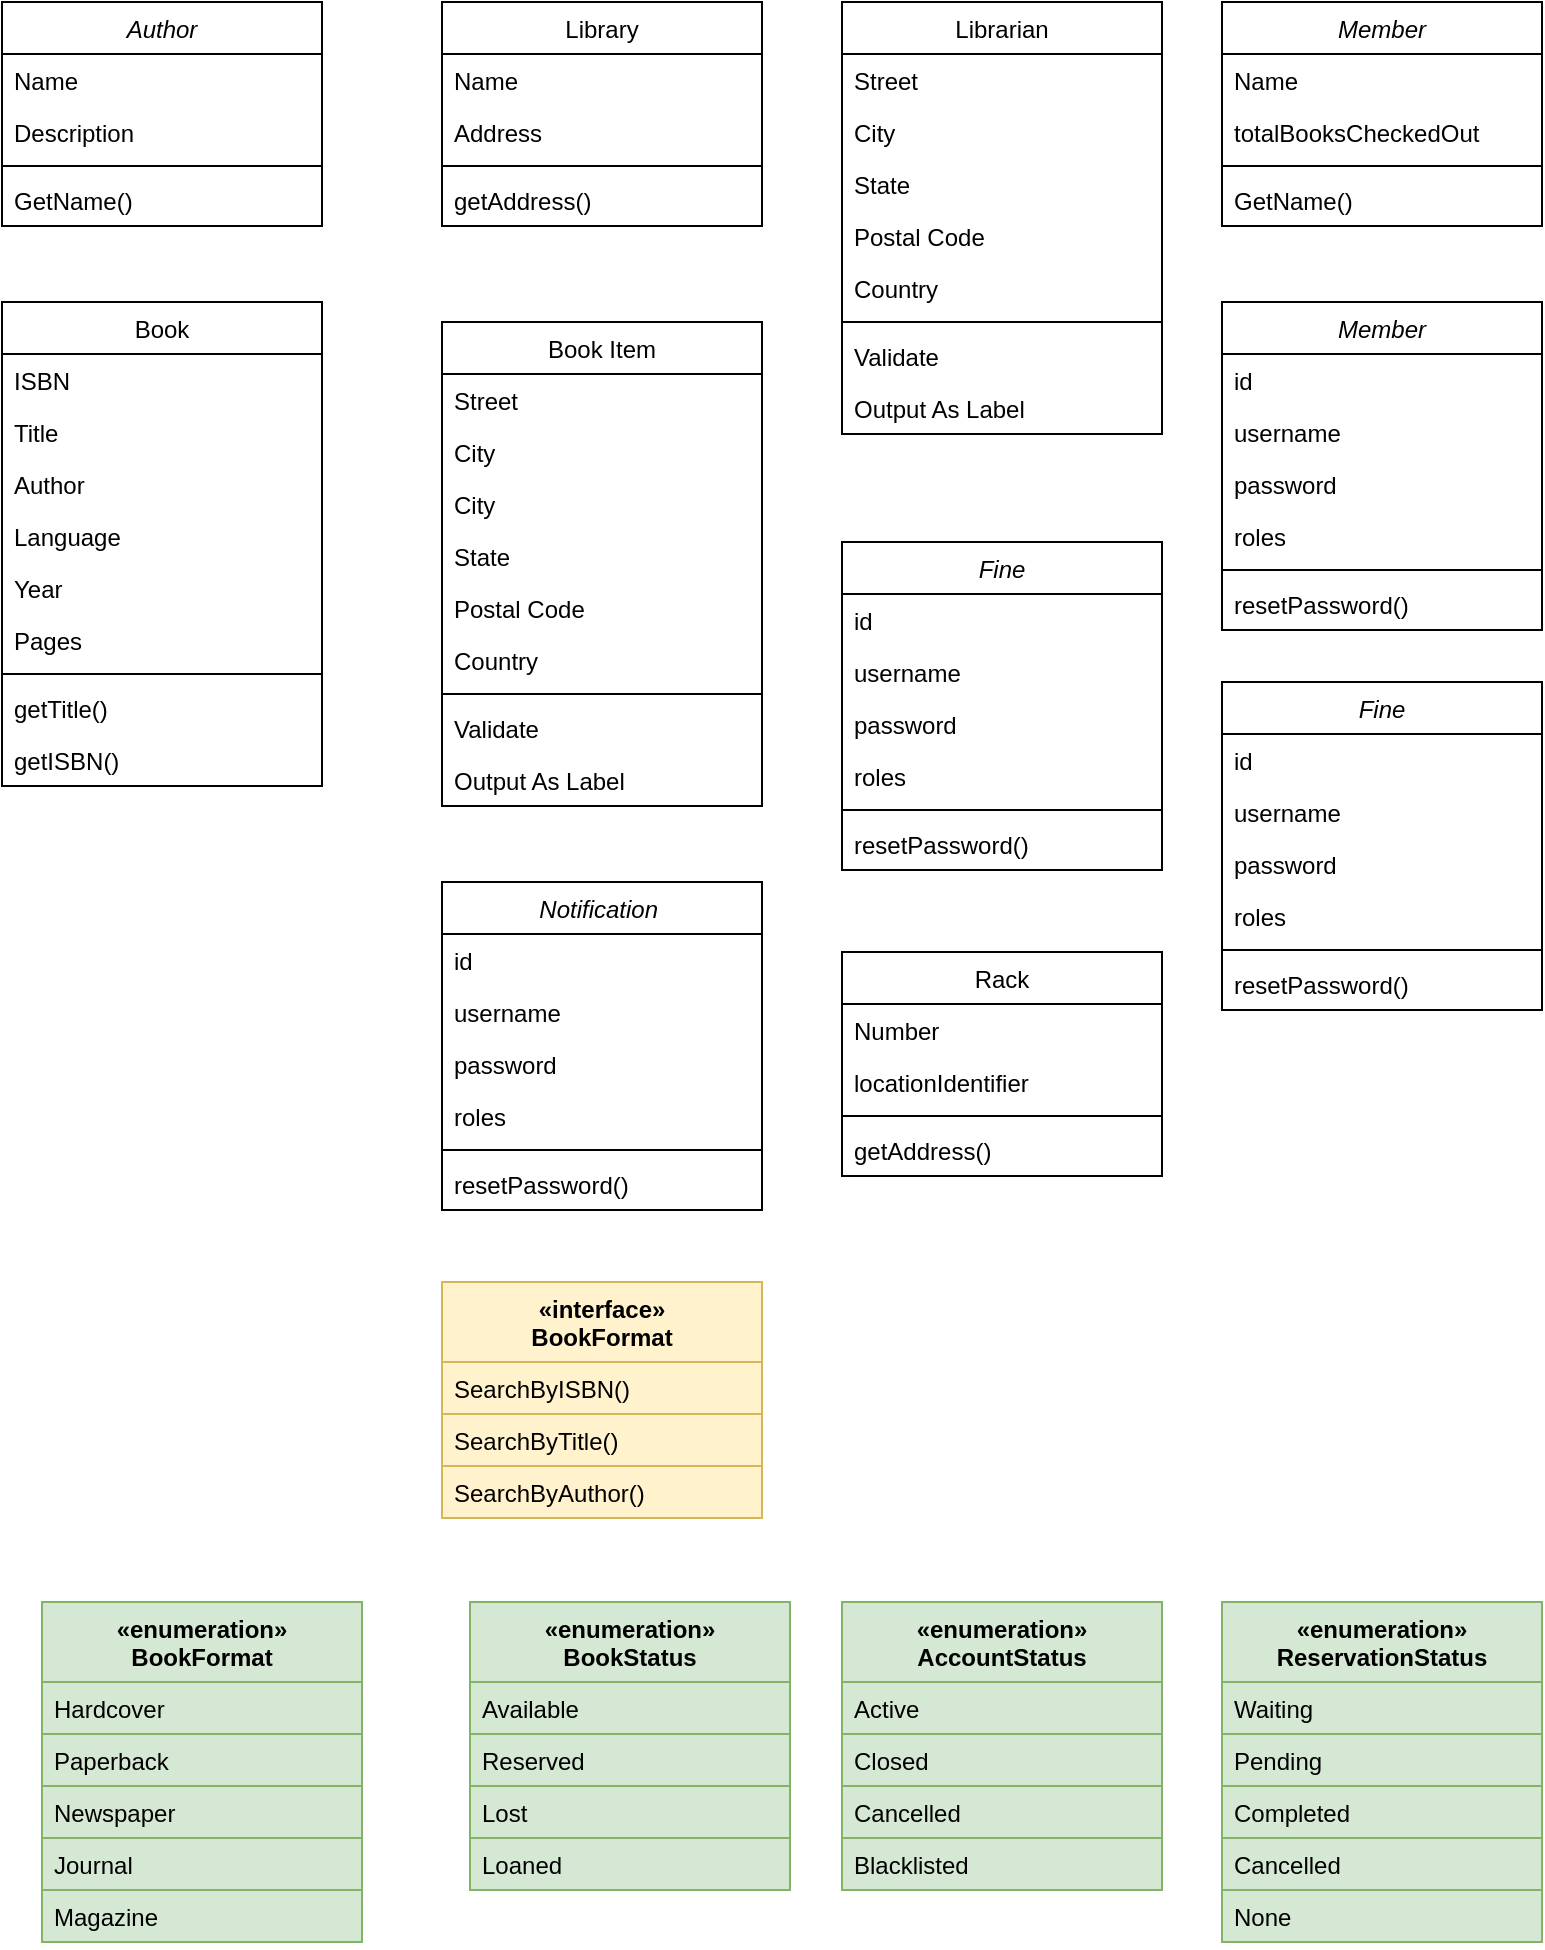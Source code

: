 <mxfile version="21.1.5" type="github">
  <diagram id="C5RBs43oDa-KdzZeNtuy" name="Page-1">
    <mxGraphModel dx="1223" dy="658" grid="1" gridSize="10" guides="1" tooltips="1" connect="1" arrows="1" fold="1" page="1" pageScale="1" pageWidth="827" pageHeight="1169" math="0" shadow="0">
      <root>
        <mxCell id="WIyWlLk6GJQsqaUBKTNV-0" />
        <mxCell id="WIyWlLk6GJQsqaUBKTNV-1" parent="WIyWlLk6GJQsqaUBKTNV-0" />
        <mxCell id="zkfFHV4jXpPFQw0GAbJ--0" value="Author" style="swimlane;fontStyle=2;align=center;verticalAlign=top;childLayout=stackLayout;horizontal=1;startSize=26;horizontalStack=0;resizeParent=1;resizeLast=0;collapsible=1;marginBottom=0;rounded=0;shadow=0;strokeWidth=1;" parent="WIyWlLk6GJQsqaUBKTNV-1" vertex="1">
          <mxGeometry x="20" y="110" width="160" height="112" as="geometry">
            <mxRectangle x="230" y="140" width="160" height="26" as="alternateBounds" />
          </mxGeometry>
        </mxCell>
        <mxCell id="zkfFHV4jXpPFQw0GAbJ--1" value="Name" style="text;align=left;verticalAlign=top;spacingLeft=4;spacingRight=4;overflow=hidden;rotatable=0;points=[[0,0.5],[1,0.5]];portConstraint=eastwest;" parent="zkfFHV4jXpPFQw0GAbJ--0" vertex="1">
          <mxGeometry y="26" width="160" height="26" as="geometry" />
        </mxCell>
        <mxCell id="zkfFHV4jXpPFQw0GAbJ--2" value="Description" style="text;align=left;verticalAlign=top;spacingLeft=4;spacingRight=4;overflow=hidden;rotatable=0;points=[[0,0.5],[1,0.5]];portConstraint=eastwest;rounded=0;shadow=0;html=0;" parent="zkfFHV4jXpPFQw0GAbJ--0" vertex="1">
          <mxGeometry y="52" width="160" height="26" as="geometry" />
        </mxCell>
        <mxCell id="zkfFHV4jXpPFQw0GAbJ--4" value="" style="line;html=1;strokeWidth=1;align=left;verticalAlign=middle;spacingTop=-1;spacingLeft=3;spacingRight=3;rotatable=0;labelPosition=right;points=[];portConstraint=eastwest;" parent="zkfFHV4jXpPFQw0GAbJ--0" vertex="1">
          <mxGeometry y="78" width="160" height="8" as="geometry" />
        </mxCell>
        <mxCell id="zkfFHV4jXpPFQw0GAbJ--5" value="GetName() " style="text;align=left;verticalAlign=top;spacingLeft=4;spacingRight=4;overflow=hidden;rotatable=0;points=[[0,0.5],[1,0.5]];portConstraint=eastwest;" parent="zkfFHV4jXpPFQw0GAbJ--0" vertex="1">
          <mxGeometry y="86" width="160" height="26" as="geometry" />
        </mxCell>
        <mxCell id="zkfFHV4jXpPFQw0GAbJ--17" value="Library" style="swimlane;fontStyle=0;align=center;verticalAlign=top;childLayout=stackLayout;horizontal=1;startSize=26;horizontalStack=0;resizeParent=1;resizeLast=0;collapsible=1;marginBottom=0;rounded=0;shadow=0;strokeWidth=1;" parent="WIyWlLk6GJQsqaUBKTNV-1" vertex="1">
          <mxGeometry x="240" y="110" width="160" height="112" as="geometry">
            <mxRectangle x="550" y="140" width="160" height="26" as="alternateBounds" />
          </mxGeometry>
        </mxCell>
        <mxCell id="zkfFHV4jXpPFQw0GAbJ--18" value="Name" style="text;align=left;verticalAlign=top;spacingLeft=4;spacingRight=4;overflow=hidden;rotatable=0;points=[[0,0.5],[1,0.5]];portConstraint=eastwest;" parent="zkfFHV4jXpPFQw0GAbJ--17" vertex="1">
          <mxGeometry y="26" width="160" height="26" as="geometry" />
        </mxCell>
        <mxCell id="zkfFHV4jXpPFQw0GAbJ--19" value="Address" style="text;align=left;verticalAlign=top;spacingLeft=4;spacingRight=4;overflow=hidden;rotatable=0;points=[[0,0.5],[1,0.5]];portConstraint=eastwest;rounded=0;shadow=0;html=0;" parent="zkfFHV4jXpPFQw0GAbJ--17" vertex="1">
          <mxGeometry y="52" width="160" height="26" as="geometry" />
        </mxCell>
        <mxCell id="zkfFHV4jXpPFQw0GAbJ--23" value="" style="line;html=1;strokeWidth=1;align=left;verticalAlign=middle;spacingTop=-1;spacingLeft=3;spacingRight=3;rotatable=0;labelPosition=right;points=[];portConstraint=eastwest;" parent="zkfFHV4jXpPFQw0GAbJ--17" vertex="1">
          <mxGeometry y="78" width="160" height="8" as="geometry" />
        </mxCell>
        <mxCell id="zkfFHV4jXpPFQw0GAbJ--24" value="getAddress()" style="text;align=left;verticalAlign=top;spacingLeft=4;spacingRight=4;overflow=hidden;rotatable=0;points=[[0,0.5],[1,0.5]];portConstraint=eastwest;" parent="zkfFHV4jXpPFQw0GAbJ--17" vertex="1">
          <mxGeometry y="86" width="160" height="26" as="geometry" />
        </mxCell>
        <mxCell id="81RBIy44h_KuhbwUAH0c-0" value="Librarian" style="swimlane;fontStyle=0;align=center;verticalAlign=top;childLayout=stackLayout;horizontal=1;startSize=26;horizontalStack=0;resizeParent=1;resizeLast=0;collapsible=1;marginBottom=0;rounded=0;shadow=0;strokeWidth=1;" vertex="1" parent="WIyWlLk6GJQsqaUBKTNV-1">
          <mxGeometry x="440" y="110" width="160" height="216" as="geometry">
            <mxRectangle x="550" y="140" width="160" height="26" as="alternateBounds" />
          </mxGeometry>
        </mxCell>
        <mxCell id="81RBIy44h_KuhbwUAH0c-1" value="Street" style="text;align=left;verticalAlign=top;spacingLeft=4;spacingRight=4;overflow=hidden;rotatable=0;points=[[0,0.5],[1,0.5]];portConstraint=eastwest;" vertex="1" parent="81RBIy44h_KuhbwUAH0c-0">
          <mxGeometry y="26" width="160" height="26" as="geometry" />
        </mxCell>
        <mxCell id="81RBIy44h_KuhbwUAH0c-2" value="City" style="text;align=left;verticalAlign=top;spacingLeft=4;spacingRight=4;overflow=hidden;rotatable=0;points=[[0,0.5],[1,0.5]];portConstraint=eastwest;rounded=0;shadow=0;html=0;" vertex="1" parent="81RBIy44h_KuhbwUAH0c-0">
          <mxGeometry y="52" width="160" height="26" as="geometry" />
        </mxCell>
        <mxCell id="81RBIy44h_KuhbwUAH0c-3" value="State" style="text;align=left;verticalAlign=top;spacingLeft=4;spacingRight=4;overflow=hidden;rotatable=0;points=[[0,0.5],[1,0.5]];portConstraint=eastwest;rounded=0;shadow=0;html=0;" vertex="1" parent="81RBIy44h_KuhbwUAH0c-0">
          <mxGeometry y="78" width="160" height="26" as="geometry" />
        </mxCell>
        <mxCell id="81RBIy44h_KuhbwUAH0c-4" value="Postal Code" style="text;align=left;verticalAlign=top;spacingLeft=4;spacingRight=4;overflow=hidden;rotatable=0;points=[[0,0.5],[1,0.5]];portConstraint=eastwest;rounded=0;shadow=0;html=0;" vertex="1" parent="81RBIy44h_KuhbwUAH0c-0">
          <mxGeometry y="104" width="160" height="26" as="geometry" />
        </mxCell>
        <mxCell id="81RBIy44h_KuhbwUAH0c-5" value="Country" style="text;align=left;verticalAlign=top;spacingLeft=4;spacingRight=4;overflow=hidden;rotatable=0;points=[[0,0.5],[1,0.5]];portConstraint=eastwest;rounded=0;shadow=0;html=0;" vertex="1" parent="81RBIy44h_KuhbwUAH0c-0">
          <mxGeometry y="130" width="160" height="26" as="geometry" />
        </mxCell>
        <mxCell id="81RBIy44h_KuhbwUAH0c-6" value="" style="line;html=1;strokeWidth=1;align=left;verticalAlign=middle;spacingTop=-1;spacingLeft=3;spacingRight=3;rotatable=0;labelPosition=right;points=[];portConstraint=eastwest;" vertex="1" parent="81RBIy44h_KuhbwUAH0c-0">
          <mxGeometry y="156" width="160" height="8" as="geometry" />
        </mxCell>
        <mxCell id="81RBIy44h_KuhbwUAH0c-7" value="Validate" style="text;align=left;verticalAlign=top;spacingLeft=4;spacingRight=4;overflow=hidden;rotatable=0;points=[[0,0.5],[1,0.5]];portConstraint=eastwest;" vertex="1" parent="81RBIy44h_KuhbwUAH0c-0">
          <mxGeometry y="164" width="160" height="26" as="geometry" />
        </mxCell>
        <mxCell id="81RBIy44h_KuhbwUAH0c-8" value="Output As Label" style="text;align=left;verticalAlign=top;spacingLeft=4;spacingRight=4;overflow=hidden;rotatable=0;points=[[0,0.5],[1,0.5]];portConstraint=eastwest;" vertex="1" parent="81RBIy44h_KuhbwUAH0c-0">
          <mxGeometry y="190" width="160" height="26" as="geometry" />
        </mxCell>
        <mxCell id="81RBIy44h_KuhbwUAH0c-9" value="Member" style="swimlane;fontStyle=2;align=center;verticalAlign=top;childLayout=stackLayout;horizontal=1;startSize=26;horizontalStack=0;resizeParent=1;resizeLast=0;collapsible=1;marginBottom=0;rounded=0;shadow=0;strokeWidth=1;" vertex="1" parent="WIyWlLk6GJQsqaUBKTNV-1">
          <mxGeometry x="630" y="110" width="160" height="112" as="geometry">
            <mxRectangle x="230" y="140" width="160" height="26" as="alternateBounds" />
          </mxGeometry>
        </mxCell>
        <mxCell id="81RBIy44h_KuhbwUAH0c-10" value="Name" style="text;align=left;verticalAlign=top;spacingLeft=4;spacingRight=4;overflow=hidden;rotatable=0;points=[[0,0.5],[1,0.5]];portConstraint=eastwest;" vertex="1" parent="81RBIy44h_KuhbwUAH0c-9">
          <mxGeometry y="26" width="160" height="26" as="geometry" />
        </mxCell>
        <mxCell id="81RBIy44h_KuhbwUAH0c-11" value="totalBooksCheckedOut" style="text;align=left;verticalAlign=top;spacingLeft=4;spacingRight=4;overflow=hidden;rotatable=0;points=[[0,0.5],[1,0.5]];portConstraint=eastwest;rounded=0;shadow=0;html=0;" vertex="1" parent="81RBIy44h_KuhbwUAH0c-9">
          <mxGeometry y="52" width="160" height="26" as="geometry" />
        </mxCell>
        <mxCell id="81RBIy44h_KuhbwUAH0c-12" value="" style="line;html=1;strokeWidth=1;align=left;verticalAlign=middle;spacingTop=-1;spacingLeft=3;spacingRight=3;rotatable=0;labelPosition=right;points=[];portConstraint=eastwest;" vertex="1" parent="81RBIy44h_KuhbwUAH0c-9">
          <mxGeometry y="78" width="160" height="8" as="geometry" />
        </mxCell>
        <mxCell id="81RBIy44h_KuhbwUAH0c-13" value="GetName() " style="text;align=left;verticalAlign=top;spacingLeft=4;spacingRight=4;overflow=hidden;rotatable=0;points=[[0,0.5],[1,0.5]];portConstraint=eastwest;" vertex="1" parent="81RBIy44h_KuhbwUAH0c-9">
          <mxGeometry y="86" width="160" height="26" as="geometry" />
        </mxCell>
        <mxCell id="81RBIy44h_KuhbwUAH0c-15" value="Book" style="swimlane;fontStyle=0;align=center;verticalAlign=top;childLayout=stackLayout;horizontal=1;startSize=26;horizontalStack=0;resizeParent=1;resizeLast=0;collapsible=1;marginBottom=0;rounded=0;shadow=0;strokeWidth=1;" vertex="1" parent="WIyWlLk6GJQsqaUBKTNV-1">
          <mxGeometry x="20" y="260" width="160" height="242" as="geometry">
            <mxRectangle x="550" y="140" width="160" height="26" as="alternateBounds" />
          </mxGeometry>
        </mxCell>
        <mxCell id="81RBIy44h_KuhbwUAH0c-16" value="ISBN" style="text;align=left;verticalAlign=top;spacingLeft=4;spacingRight=4;overflow=hidden;rotatable=0;points=[[0,0.5],[1,0.5]];portConstraint=eastwest;" vertex="1" parent="81RBIy44h_KuhbwUAH0c-15">
          <mxGeometry y="26" width="160" height="26" as="geometry" />
        </mxCell>
        <mxCell id="81RBIy44h_KuhbwUAH0c-17" value="Title" style="text;align=left;verticalAlign=top;spacingLeft=4;spacingRight=4;overflow=hidden;rotatable=0;points=[[0,0.5],[1,0.5]];portConstraint=eastwest;rounded=0;shadow=0;html=0;" vertex="1" parent="81RBIy44h_KuhbwUAH0c-15">
          <mxGeometry y="52" width="160" height="26" as="geometry" />
        </mxCell>
        <mxCell id="81RBIy44h_KuhbwUAH0c-24" value="Author" style="text;align=left;verticalAlign=top;spacingLeft=4;spacingRight=4;overflow=hidden;rotatable=0;points=[[0,0.5],[1,0.5]];portConstraint=eastwest;rounded=0;shadow=0;html=0;" vertex="1" parent="81RBIy44h_KuhbwUAH0c-15">
          <mxGeometry y="78" width="160" height="26" as="geometry" />
        </mxCell>
        <mxCell id="81RBIy44h_KuhbwUAH0c-18" value="Language" style="text;align=left;verticalAlign=top;spacingLeft=4;spacingRight=4;overflow=hidden;rotatable=0;points=[[0,0.5],[1,0.5]];portConstraint=eastwest;rounded=0;shadow=0;html=0;" vertex="1" parent="81RBIy44h_KuhbwUAH0c-15">
          <mxGeometry y="104" width="160" height="26" as="geometry" />
        </mxCell>
        <mxCell id="81RBIy44h_KuhbwUAH0c-19" value="Year" style="text;align=left;verticalAlign=top;spacingLeft=4;spacingRight=4;overflow=hidden;rotatable=0;points=[[0,0.5],[1,0.5]];portConstraint=eastwest;rounded=0;shadow=0;html=0;" vertex="1" parent="81RBIy44h_KuhbwUAH0c-15">
          <mxGeometry y="130" width="160" height="26" as="geometry" />
        </mxCell>
        <mxCell id="81RBIy44h_KuhbwUAH0c-20" value="Pages" style="text;align=left;verticalAlign=top;spacingLeft=4;spacingRight=4;overflow=hidden;rotatable=0;points=[[0,0.5],[1,0.5]];portConstraint=eastwest;rounded=0;shadow=0;html=0;" vertex="1" parent="81RBIy44h_KuhbwUAH0c-15">
          <mxGeometry y="156" width="160" height="26" as="geometry" />
        </mxCell>
        <mxCell id="81RBIy44h_KuhbwUAH0c-21" value="" style="line;html=1;strokeWidth=1;align=left;verticalAlign=middle;spacingTop=-1;spacingLeft=3;spacingRight=3;rotatable=0;labelPosition=right;points=[];portConstraint=eastwest;" vertex="1" parent="81RBIy44h_KuhbwUAH0c-15">
          <mxGeometry y="182" width="160" height="8" as="geometry" />
        </mxCell>
        <mxCell id="81RBIy44h_KuhbwUAH0c-22" value="getTitle()&#xa;" style="text;align=left;verticalAlign=top;spacingLeft=4;spacingRight=4;overflow=hidden;rotatable=0;points=[[0,0.5],[1,0.5]];portConstraint=eastwest;" vertex="1" parent="81RBIy44h_KuhbwUAH0c-15">
          <mxGeometry y="190" width="160" height="26" as="geometry" />
        </mxCell>
        <mxCell id="81RBIy44h_KuhbwUAH0c-23" value="getISBN()" style="text;align=left;verticalAlign=top;spacingLeft=4;spacingRight=4;overflow=hidden;rotatable=0;points=[[0,0.5],[1,0.5]];portConstraint=eastwest;" vertex="1" parent="81RBIy44h_KuhbwUAH0c-15">
          <mxGeometry y="216" width="160" height="26" as="geometry" />
        </mxCell>
        <mxCell id="81RBIy44h_KuhbwUAH0c-25" value="Book Item" style="swimlane;fontStyle=0;align=center;verticalAlign=top;childLayout=stackLayout;horizontal=1;startSize=26;horizontalStack=0;resizeParent=1;resizeLast=0;collapsible=1;marginBottom=0;rounded=0;shadow=0;strokeWidth=1;" vertex="1" parent="WIyWlLk6GJQsqaUBKTNV-1">
          <mxGeometry x="240" y="270" width="160" height="242" as="geometry">
            <mxRectangle x="550" y="140" width="160" height="26" as="alternateBounds" />
          </mxGeometry>
        </mxCell>
        <mxCell id="81RBIy44h_KuhbwUAH0c-26" value="Street" style="text;align=left;verticalAlign=top;spacingLeft=4;spacingRight=4;overflow=hidden;rotatable=0;points=[[0,0.5],[1,0.5]];portConstraint=eastwest;" vertex="1" parent="81RBIy44h_KuhbwUAH0c-25">
          <mxGeometry y="26" width="160" height="26" as="geometry" />
        </mxCell>
        <mxCell id="81RBIy44h_KuhbwUAH0c-27" value="City" style="text;align=left;verticalAlign=top;spacingLeft=4;spacingRight=4;overflow=hidden;rotatable=0;points=[[0,0.5],[1,0.5]];portConstraint=eastwest;rounded=0;shadow=0;html=0;" vertex="1" parent="81RBIy44h_KuhbwUAH0c-25">
          <mxGeometry y="52" width="160" height="26" as="geometry" />
        </mxCell>
        <mxCell id="81RBIy44h_KuhbwUAH0c-28" value="City" style="text;align=left;verticalAlign=top;spacingLeft=4;spacingRight=4;overflow=hidden;rotatable=0;points=[[0,0.5],[1,0.5]];portConstraint=eastwest;rounded=0;shadow=0;html=0;" vertex="1" parent="81RBIy44h_KuhbwUAH0c-25">
          <mxGeometry y="78" width="160" height="26" as="geometry" />
        </mxCell>
        <mxCell id="81RBIy44h_KuhbwUAH0c-29" value="State" style="text;align=left;verticalAlign=top;spacingLeft=4;spacingRight=4;overflow=hidden;rotatable=0;points=[[0,0.5],[1,0.5]];portConstraint=eastwest;rounded=0;shadow=0;html=0;" vertex="1" parent="81RBIy44h_KuhbwUAH0c-25">
          <mxGeometry y="104" width="160" height="26" as="geometry" />
        </mxCell>
        <mxCell id="81RBIy44h_KuhbwUAH0c-30" value="Postal Code" style="text;align=left;verticalAlign=top;spacingLeft=4;spacingRight=4;overflow=hidden;rotatable=0;points=[[0,0.5],[1,0.5]];portConstraint=eastwest;rounded=0;shadow=0;html=0;" vertex="1" parent="81RBIy44h_KuhbwUAH0c-25">
          <mxGeometry y="130" width="160" height="26" as="geometry" />
        </mxCell>
        <mxCell id="81RBIy44h_KuhbwUAH0c-31" value="Country" style="text;align=left;verticalAlign=top;spacingLeft=4;spacingRight=4;overflow=hidden;rotatable=0;points=[[0,0.5],[1,0.5]];portConstraint=eastwest;rounded=0;shadow=0;html=0;" vertex="1" parent="81RBIy44h_KuhbwUAH0c-25">
          <mxGeometry y="156" width="160" height="26" as="geometry" />
        </mxCell>
        <mxCell id="81RBIy44h_KuhbwUAH0c-32" value="" style="line;html=1;strokeWidth=1;align=left;verticalAlign=middle;spacingTop=-1;spacingLeft=3;spacingRight=3;rotatable=0;labelPosition=right;points=[];portConstraint=eastwest;" vertex="1" parent="81RBIy44h_KuhbwUAH0c-25">
          <mxGeometry y="182" width="160" height="8" as="geometry" />
        </mxCell>
        <mxCell id="81RBIy44h_KuhbwUAH0c-33" value="Validate" style="text;align=left;verticalAlign=top;spacingLeft=4;spacingRight=4;overflow=hidden;rotatable=0;points=[[0,0.5],[1,0.5]];portConstraint=eastwest;" vertex="1" parent="81RBIy44h_KuhbwUAH0c-25">
          <mxGeometry y="190" width="160" height="26" as="geometry" />
        </mxCell>
        <mxCell id="81RBIy44h_KuhbwUAH0c-34" value="Output As Label" style="text;align=left;verticalAlign=top;spacingLeft=4;spacingRight=4;overflow=hidden;rotatable=0;points=[[0,0.5],[1,0.5]];portConstraint=eastwest;" vertex="1" parent="81RBIy44h_KuhbwUAH0c-25">
          <mxGeometry y="216" width="160" height="26" as="geometry" />
        </mxCell>
        <mxCell id="81RBIy44h_KuhbwUAH0c-36" value="Member" style="swimlane;fontStyle=2;align=center;verticalAlign=top;childLayout=stackLayout;horizontal=1;startSize=26;horizontalStack=0;resizeParent=1;resizeLast=0;collapsible=1;marginBottom=0;rounded=0;shadow=0;strokeWidth=1;" vertex="1" parent="WIyWlLk6GJQsqaUBKTNV-1">
          <mxGeometry x="630" y="260" width="160" height="164" as="geometry">
            <mxRectangle x="230" y="140" width="160" height="26" as="alternateBounds" />
          </mxGeometry>
        </mxCell>
        <mxCell id="81RBIy44h_KuhbwUAH0c-37" value="id" style="text;align=left;verticalAlign=top;spacingLeft=4;spacingRight=4;overflow=hidden;rotatable=0;points=[[0,0.5],[1,0.5]];portConstraint=eastwest;" vertex="1" parent="81RBIy44h_KuhbwUAH0c-36">
          <mxGeometry y="26" width="160" height="26" as="geometry" />
        </mxCell>
        <mxCell id="81RBIy44h_KuhbwUAH0c-41" value="username" style="text;align=left;verticalAlign=top;spacingLeft=4;spacingRight=4;overflow=hidden;rotatable=0;points=[[0,0.5],[1,0.5]];portConstraint=eastwest;rounded=0;shadow=0;html=0;" vertex="1" parent="81RBIy44h_KuhbwUAH0c-36">
          <mxGeometry y="52" width="160" height="26" as="geometry" />
        </mxCell>
        <mxCell id="81RBIy44h_KuhbwUAH0c-38" value="password" style="text;align=left;verticalAlign=top;spacingLeft=4;spacingRight=4;overflow=hidden;rotatable=0;points=[[0,0.5],[1,0.5]];portConstraint=eastwest;rounded=0;shadow=0;html=0;" vertex="1" parent="81RBIy44h_KuhbwUAH0c-36">
          <mxGeometry y="78" width="160" height="26" as="geometry" />
        </mxCell>
        <mxCell id="81RBIy44h_KuhbwUAH0c-42" value="roles" style="text;align=left;verticalAlign=top;spacingLeft=4;spacingRight=4;overflow=hidden;rotatable=0;points=[[0,0.5],[1,0.5]];portConstraint=eastwest;rounded=0;shadow=0;html=0;" vertex="1" parent="81RBIy44h_KuhbwUAH0c-36">
          <mxGeometry y="104" width="160" height="26" as="geometry" />
        </mxCell>
        <mxCell id="81RBIy44h_KuhbwUAH0c-39" value="" style="line;html=1;strokeWidth=1;align=left;verticalAlign=middle;spacingTop=-1;spacingLeft=3;spacingRight=3;rotatable=0;labelPosition=right;points=[];portConstraint=eastwest;" vertex="1" parent="81RBIy44h_KuhbwUAH0c-36">
          <mxGeometry y="130" width="160" height="8" as="geometry" />
        </mxCell>
        <mxCell id="81RBIy44h_KuhbwUAH0c-40" value="resetPassword()" style="text;align=left;verticalAlign=top;spacingLeft=4;spacingRight=4;overflow=hidden;rotatable=0;points=[[0,0.5],[1,0.5]];portConstraint=eastwest;" vertex="1" parent="81RBIy44h_KuhbwUAH0c-36">
          <mxGeometry y="138" width="160" height="26" as="geometry" />
        </mxCell>
        <mxCell id="81RBIy44h_KuhbwUAH0c-43" value="«enumeration»&#xa;BookFormat" style="swimlane;fontStyle=1;align=center;verticalAlign=top;childLayout=stackLayout;horizontal=1;startSize=40;horizontalStack=0;resizeParent=1;resizeLast=0;collapsible=1;marginBottom=0;rounded=0;shadow=0;strokeWidth=1;fillColor=#d5e8d4;strokeColor=#82b366;" vertex="1" parent="WIyWlLk6GJQsqaUBKTNV-1">
          <mxGeometry x="40" y="910" width="160" height="170" as="geometry">
            <mxRectangle x="230" y="140" width="160" height="26" as="alternateBounds" />
          </mxGeometry>
        </mxCell>
        <mxCell id="81RBIy44h_KuhbwUAH0c-44" value="Hardcover" style="text;align=left;verticalAlign=top;spacingLeft=4;spacingRight=4;overflow=hidden;rotatable=0;points=[[0,0.5],[1,0.5]];portConstraint=eastwest;fillColor=#d5e8d4;strokeColor=#82b366;" vertex="1" parent="81RBIy44h_KuhbwUAH0c-43">
          <mxGeometry y="40" width="160" height="26" as="geometry" />
        </mxCell>
        <mxCell id="81RBIy44h_KuhbwUAH0c-45" value="Paperback" style="text;align=left;verticalAlign=top;spacingLeft=4;spacingRight=4;overflow=hidden;rotatable=0;points=[[0,0.5],[1,0.5]];portConstraint=eastwest;rounded=0;shadow=0;html=0;fillColor=#d5e8d4;strokeColor=#82b366;" vertex="1" parent="81RBIy44h_KuhbwUAH0c-43">
          <mxGeometry y="66" width="160" height="26" as="geometry" />
        </mxCell>
        <mxCell id="81RBIy44h_KuhbwUAH0c-46" value="Newspaper" style="text;align=left;verticalAlign=top;spacingLeft=4;spacingRight=4;overflow=hidden;rotatable=0;points=[[0,0.5],[1,0.5]];portConstraint=eastwest;rounded=0;shadow=0;html=0;fillColor=#d5e8d4;strokeColor=#82b366;" vertex="1" parent="81RBIy44h_KuhbwUAH0c-43">
          <mxGeometry y="92" width="160" height="26" as="geometry" />
        </mxCell>
        <mxCell id="81RBIy44h_KuhbwUAH0c-47" value="Journal" style="text;align=left;verticalAlign=top;spacingLeft=4;spacingRight=4;overflow=hidden;rotatable=0;points=[[0,0.5],[1,0.5]];portConstraint=eastwest;rounded=0;shadow=0;html=0;fillColor=#d5e8d4;strokeColor=#82b366;" vertex="1" parent="81RBIy44h_KuhbwUAH0c-43">
          <mxGeometry y="118" width="160" height="26" as="geometry" />
        </mxCell>
        <mxCell id="81RBIy44h_KuhbwUAH0c-98" value="Magazine" style="text;align=left;verticalAlign=top;spacingLeft=4;spacingRight=4;overflow=hidden;rotatable=0;points=[[0,0.5],[1,0.5]];portConstraint=eastwest;rounded=0;shadow=0;html=0;fillColor=#d5e8d4;strokeColor=#82b366;" vertex="1" parent="81RBIy44h_KuhbwUAH0c-43">
          <mxGeometry y="144" width="160" height="26" as="geometry" />
        </mxCell>
        <mxCell id="81RBIy44h_KuhbwUAH0c-50" value="Notification " style="swimlane;fontStyle=2;align=center;verticalAlign=top;childLayout=stackLayout;horizontal=1;startSize=26;horizontalStack=0;resizeParent=1;resizeLast=0;collapsible=1;marginBottom=0;rounded=0;shadow=0;strokeWidth=1;" vertex="1" parent="WIyWlLk6GJQsqaUBKTNV-1">
          <mxGeometry x="240" y="550" width="160" height="164" as="geometry">
            <mxRectangle x="230" y="140" width="160" height="26" as="alternateBounds" />
          </mxGeometry>
        </mxCell>
        <mxCell id="81RBIy44h_KuhbwUAH0c-51" value="id" style="text;align=left;verticalAlign=top;spacingLeft=4;spacingRight=4;overflow=hidden;rotatable=0;points=[[0,0.5],[1,0.5]];portConstraint=eastwest;" vertex="1" parent="81RBIy44h_KuhbwUAH0c-50">
          <mxGeometry y="26" width="160" height="26" as="geometry" />
        </mxCell>
        <mxCell id="81RBIy44h_KuhbwUAH0c-52" value="username" style="text;align=left;verticalAlign=top;spacingLeft=4;spacingRight=4;overflow=hidden;rotatable=0;points=[[0,0.5],[1,0.5]];portConstraint=eastwest;rounded=0;shadow=0;html=0;" vertex="1" parent="81RBIy44h_KuhbwUAH0c-50">
          <mxGeometry y="52" width="160" height="26" as="geometry" />
        </mxCell>
        <mxCell id="81RBIy44h_KuhbwUAH0c-53" value="password" style="text;align=left;verticalAlign=top;spacingLeft=4;spacingRight=4;overflow=hidden;rotatable=0;points=[[0,0.5],[1,0.5]];portConstraint=eastwest;rounded=0;shadow=0;html=0;" vertex="1" parent="81RBIy44h_KuhbwUAH0c-50">
          <mxGeometry y="78" width="160" height="26" as="geometry" />
        </mxCell>
        <mxCell id="81RBIy44h_KuhbwUAH0c-54" value="roles" style="text;align=left;verticalAlign=top;spacingLeft=4;spacingRight=4;overflow=hidden;rotatable=0;points=[[0,0.5],[1,0.5]];portConstraint=eastwest;rounded=0;shadow=0;html=0;" vertex="1" parent="81RBIy44h_KuhbwUAH0c-50">
          <mxGeometry y="104" width="160" height="26" as="geometry" />
        </mxCell>
        <mxCell id="81RBIy44h_KuhbwUAH0c-55" value="" style="line;html=1;strokeWidth=1;align=left;verticalAlign=middle;spacingTop=-1;spacingLeft=3;spacingRight=3;rotatable=0;labelPosition=right;points=[];portConstraint=eastwest;" vertex="1" parent="81RBIy44h_KuhbwUAH0c-50">
          <mxGeometry y="130" width="160" height="8" as="geometry" />
        </mxCell>
        <mxCell id="81RBIy44h_KuhbwUAH0c-56" value="resetPassword()" style="text;align=left;verticalAlign=top;spacingLeft=4;spacingRight=4;overflow=hidden;rotatable=0;points=[[0,0.5],[1,0.5]];portConstraint=eastwest;" vertex="1" parent="81RBIy44h_KuhbwUAH0c-50">
          <mxGeometry y="138" width="160" height="26" as="geometry" />
        </mxCell>
        <mxCell id="81RBIy44h_KuhbwUAH0c-57" value="Fine" style="swimlane;fontStyle=2;align=center;verticalAlign=top;childLayout=stackLayout;horizontal=1;startSize=26;horizontalStack=0;resizeParent=1;resizeLast=0;collapsible=1;marginBottom=0;rounded=0;shadow=0;strokeWidth=1;" vertex="1" parent="WIyWlLk6GJQsqaUBKTNV-1">
          <mxGeometry x="440" y="380" width="160" height="164" as="geometry">
            <mxRectangle x="230" y="140" width="160" height="26" as="alternateBounds" />
          </mxGeometry>
        </mxCell>
        <mxCell id="81RBIy44h_KuhbwUAH0c-58" value="id" style="text;align=left;verticalAlign=top;spacingLeft=4;spacingRight=4;overflow=hidden;rotatable=0;points=[[0,0.5],[1,0.5]];portConstraint=eastwest;" vertex="1" parent="81RBIy44h_KuhbwUAH0c-57">
          <mxGeometry y="26" width="160" height="26" as="geometry" />
        </mxCell>
        <mxCell id="81RBIy44h_KuhbwUAH0c-59" value="username" style="text;align=left;verticalAlign=top;spacingLeft=4;spacingRight=4;overflow=hidden;rotatable=0;points=[[0,0.5],[1,0.5]];portConstraint=eastwest;rounded=0;shadow=0;html=0;" vertex="1" parent="81RBIy44h_KuhbwUAH0c-57">
          <mxGeometry y="52" width="160" height="26" as="geometry" />
        </mxCell>
        <mxCell id="81RBIy44h_KuhbwUAH0c-60" value="password" style="text;align=left;verticalAlign=top;spacingLeft=4;spacingRight=4;overflow=hidden;rotatable=0;points=[[0,0.5],[1,0.5]];portConstraint=eastwest;rounded=0;shadow=0;html=0;" vertex="1" parent="81RBIy44h_KuhbwUAH0c-57">
          <mxGeometry y="78" width="160" height="26" as="geometry" />
        </mxCell>
        <mxCell id="81RBIy44h_KuhbwUAH0c-61" value="roles" style="text;align=left;verticalAlign=top;spacingLeft=4;spacingRight=4;overflow=hidden;rotatable=0;points=[[0,0.5],[1,0.5]];portConstraint=eastwest;rounded=0;shadow=0;html=0;" vertex="1" parent="81RBIy44h_KuhbwUAH0c-57">
          <mxGeometry y="104" width="160" height="26" as="geometry" />
        </mxCell>
        <mxCell id="81RBIy44h_KuhbwUAH0c-62" value="" style="line;html=1;strokeWidth=1;align=left;verticalAlign=middle;spacingTop=-1;spacingLeft=3;spacingRight=3;rotatable=0;labelPosition=right;points=[];portConstraint=eastwest;" vertex="1" parent="81RBIy44h_KuhbwUAH0c-57">
          <mxGeometry y="130" width="160" height="8" as="geometry" />
        </mxCell>
        <mxCell id="81RBIy44h_KuhbwUAH0c-63" value="resetPassword()" style="text;align=left;verticalAlign=top;spacingLeft=4;spacingRight=4;overflow=hidden;rotatable=0;points=[[0,0.5],[1,0.5]];portConstraint=eastwest;" vertex="1" parent="81RBIy44h_KuhbwUAH0c-57">
          <mxGeometry y="138" width="160" height="26" as="geometry" />
        </mxCell>
        <mxCell id="81RBIy44h_KuhbwUAH0c-64" value="Fine" style="swimlane;fontStyle=2;align=center;verticalAlign=top;childLayout=stackLayout;horizontal=1;startSize=26;horizontalStack=0;resizeParent=1;resizeLast=0;collapsible=1;marginBottom=0;rounded=0;shadow=0;strokeWidth=1;" vertex="1" parent="WIyWlLk6GJQsqaUBKTNV-1">
          <mxGeometry x="630" y="450" width="160" height="164" as="geometry">
            <mxRectangle x="230" y="140" width="160" height="26" as="alternateBounds" />
          </mxGeometry>
        </mxCell>
        <mxCell id="81RBIy44h_KuhbwUAH0c-65" value="id" style="text;align=left;verticalAlign=top;spacingLeft=4;spacingRight=4;overflow=hidden;rotatable=0;points=[[0,0.5],[1,0.5]];portConstraint=eastwest;" vertex="1" parent="81RBIy44h_KuhbwUAH0c-64">
          <mxGeometry y="26" width="160" height="26" as="geometry" />
        </mxCell>
        <mxCell id="81RBIy44h_KuhbwUAH0c-66" value="username" style="text;align=left;verticalAlign=top;spacingLeft=4;spacingRight=4;overflow=hidden;rotatable=0;points=[[0,0.5],[1,0.5]];portConstraint=eastwest;rounded=0;shadow=0;html=0;" vertex="1" parent="81RBIy44h_KuhbwUAH0c-64">
          <mxGeometry y="52" width="160" height="26" as="geometry" />
        </mxCell>
        <mxCell id="81RBIy44h_KuhbwUAH0c-67" value="password" style="text;align=left;verticalAlign=top;spacingLeft=4;spacingRight=4;overflow=hidden;rotatable=0;points=[[0,0.5],[1,0.5]];portConstraint=eastwest;rounded=0;shadow=0;html=0;" vertex="1" parent="81RBIy44h_KuhbwUAH0c-64">
          <mxGeometry y="78" width="160" height="26" as="geometry" />
        </mxCell>
        <mxCell id="81RBIy44h_KuhbwUAH0c-68" value="roles" style="text;align=left;verticalAlign=top;spacingLeft=4;spacingRight=4;overflow=hidden;rotatable=0;points=[[0,0.5],[1,0.5]];portConstraint=eastwest;rounded=0;shadow=0;html=0;" vertex="1" parent="81RBIy44h_KuhbwUAH0c-64">
          <mxGeometry y="104" width="160" height="26" as="geometry" />
        </mxCell>
        <mxCell id="81RBIy44h_KuhbwUAH0c-69" value="" style="line;html=1;strokeWidth=1;align=left;verticalAlign=middle;spacingTop=-1;spacingLeft=3;spacingRight=3;rotatable=0;labelPosition=right;points=[];portConstraint=eastwest;" vertex="1" parent="81RBIy44h_KuhbwUAH0c-64">
          <mxGeometry y="130" width="160" height="8" as="geometry" />
        </mxCell>
        <mxCell id="81RBIy44h_KuhbwUAH0c-70" value="resetPassword()" style="text;align=left;verticalAlign=top;spacingLeft=4;spacingRight=4;overflow=hidden;rotatable=0;points=[[0,0.5],[1,0.5]];portConstraint=eastwest;" vertex="1" parent="81RBIy44h_KuhbwUAH0c-64">
          <mxGeometry y="138" width="160" height="26" as="geometry" />
        </mxCell>
        <mxCell id="81RBIy44h_KuhbwUAH0c-71" value="Rack" style="swimlane;fontStyle=0;align=center;verticalAlign=top;childLayout=stackLayout;horizontal=1;startSize=26;horizontalStack=0;resizeParent=1;resizeLast=0;collapsible=1;marginBottom=0;rounded=0;shadow=0;strokeWidth=1;" vertex="1" parent="WIyWlLk6GJQsqaUBKTNV-1">
          <mxGeometry x="440" y="585" width="160" height="112" as="geometry">
            <mxRectangle x="550" y="140" width="160" height="26" as="alternateBounds" />
          </mxGeometry>
        </mxCell>
        <mxCell id="81RBIy44h_KuhbwUAH0c-72" value="Number" style="text;align=left;verticalAlign=top;spacingLeft=4;spacingRight=4;overflow=hidden;rotatable=0;points=[[0,0.5],[1,0.5]];portConstraint=eastwest;" vertex="1" parent="81RBIy44h_KuhbwUAH0c-71">
          <mxGeometry y="26" width="160" height="26" as="geometry" />
        </mxCell>
        <mxCell id="81RBIy44h_KuhbwUAH0c-73" value="locationIdentifier" style="text;align=left;verticalAlign=top;spacingLeft=4;spacingRight=4;overflow=hidden;rotatable=0;points=[[0,0.5],[1,0.5]];portConstraint=eastwest;rounded=0;shadow=0;html=0;" vertex="1" parent="81RBIy44h_KuhbwUAH0c-71">
          <mxGeometry y="52" width="160" height="26" as="geometry" />
        </mxCell>
        <mxCell id="81RBIy44h_KuhbwUAH0c-74" value="" style="line;html=1;strokeWidth=1;align=left;verticalAlign=middle;spacingTop=-1;spacingLeft=3;spacingRight=3;rotatable=0;labelPosition=right;points=[];portConstraint=eastwest;" vertex="1" parent="81RBIy44h_KuhbwUAH0c-71">
          <mxGeometry y="78" width="160" height="8" as="geometry" />
        </mxCell>
        <mxCell id="81RBIy44h_KuhbwUAH0c-75" value="getAddress()" style="text;align=left;verticalAlign=top;spacingLeft=4;spacingRight=4;overflow=hidden;rotatable=0;points=[[0,0.5],[1,0.5]];portConstraint=eastwest;" vertex="1" parent="81RBIy44h_KuhbwUAH0c-71">
          <mxGeometry y="86" width="160" height="26" as="geometry" />
        </mxCell>
        <mxCell id="81RBIy44h_KuhbwUAH0c-114" value="«interface»&#xa;BookFormat" style="swimlane;fontStyle=1;align=center;verticalAlign=top;childLayout=stackLayout;horizontal=1;startSize=40;horizontalStack=0;resizeParent=1;resizeLast=0;collapsible=1;marginBottom=0;rounded=0;shadow=0;strokeWidth=1;fillColor=#fff2cc;strokeColor=#d6b656;" vertex="1" parent="WIyWlLk6GJQsqaUBKTNV-1">
          <mxGeometry x="240" y="750" width="160" height="118" as="geometry">
            <mxRectangle x="230" y="140" width="160" height="26" as="alternateBounds" />
          </mxGeometry>
        </mxCell>
        <mxCell id="81RBIy44h_KuhbwUAH0c-116" value="SearchByISBN()" style="text;align=left;verticalAlign=top;spacingLeft=4;spacingRight=4;overflow=hidden;rotatable=0;points=[[0,0.5],[1,0.5]];portConstraint=eastwest;rounded=0;shadow=0;html=0;fillColor=#fff2cc;strokeColor=#d6b656;" vertex="1" parent="81RBIy44h_KuhbwUAH0c-114">
          <mxGeometry y="40" width="160" height="26" as="geometry" />
        </mxCell>
        <mxCell id="81RBIy44h_KuhbwUAH0c-117" value="SearchByTitle()" style="text;align=left;verticalAlign=top;spacingLeft=4;spacingRight=4;overflow=hidden;rotatable=0;points=[[0,0.5],[1,0.5]];portConstraint=eastwest;rounded=0;shadow=0;html=0;fillColor=#fff2cc;strokeColor=#d6b656;" vertex="1" parent="81RBIy44h_KuhbwUAH0c-114">
          <mxGeometry y="66" width="160" height="26" as="geometry" />
        </mxCell>
        <mxCell id="81RBIy44h_KuhbwUAH0c-119" value="SearchByAuthor()" style="text;align=left;verticalAlign=top;spacingLeft=4;spacingRight=4;overflow=hidden;rotatable=0;points=[[0,0.5],[1,0.5]];portConstraint=eastwest;rounded=0;shadow=0;html=0;fillColor=#fff2cc;strokeColor=#d6b656;" vertex="1" parent="81RBIy44h_KuhbwUAH0c-114">
          <mxGeometry y="92" width="160" height="26" as="geometry" />
        </mxCell>
        <mxCell id="81RBIy44h_KuhbwUAH0c-136" value="«enumeration»&#xa;BookStatus" style="swimlane;fontStyle=1;align=center;verticalAlign=top;childLayout=stackLayout;horizontal=1;startSize=40;horizontalStack=0;resizeParent=1;resizeLast=0;collapsible=1;marginBottom=0;rounded=0;shadow=0;strokeWidth=1;fillColor=#d5e8d4;strokeColor=#82b366;" vertex="1" parent="WIyWlLk6GJQsqaUBKTNV-1">
          <mxGeometry x="254" y="910" width="160" height="144" as="geometry">
            <mxRectangle x="230" y="140" width="160" height="26" as="alternateBounds" />
          </mxGeometry>
        </mxCell>
        <mxCell id="81RBIy44h_KuhbwUAH0c-137" value="Available" style="text;align=left;verticalAlign=top;spacingLeft=4;spacingRight=4;overflow=hidden;rotatable=0;points=[[0,0.5],[1,0.5]];portConstraint=eastwest;fillColor=#d5e8d4;strokeColor=#82b366;" vertex="1" parent="81RBIy44h_KuhbwUAH0c-136">
          <mxGeometry y="40" width="160" height="26" as="geometry" />
        </mxCell>
        <mxCell id="81RBIy44h_KuhbwUAH0c-138" value="Reserved" style="text;align=left;verticalAlign=top;spacingLeft=4;spacingRight=4;overflow=hidden;rotatable=0;points=[[0,0.5],[1,0.5]];portConstraint=eastwest;rounded=0;shadow=0;html=0;fillColor=#d5e8d4;strokeColor=#82b366;" vertex="1" parent="81RBIy44h_KuhbwUAH0c-136">
          <mxGeometry y="66" width="160" height="26" as="geometry" />
        </mxCell>
        <mxCell id="81RBIy44h_KuhbwUAH0c-139" value="Lost" style="text;align=left;verticalAlign=top;spacingLeft=4;spacingRight=4;overflow=hidden;rotatable=0;points=[[0,0.5],[1,0.5]];portConstraint=eastwest;rounded=0;shadow=0;html=0;fillColor=#d5e8d4;strokeColor=#82b366;" vertex="1" parent="81RBIy44h_KuhbwUAH0c-136">
          <mxGeometry y="92" width="160" height="26" as="geometry" />
        </mxCell>
        <mxCell id="81RBIy44h_KuhbwUAH0c-140" value="Loaned" style="text;align=left;verticalAlign=top;spacingLeft=4;spacingRight=4;overflow=hidden;rotatable=0;points=[[0,0.5],[1,0.5]];portConstraint=eastwest;rounded=0;shadow=0;html=0;fillColor=#d5e8d4;strokeColor=#82b366;" vertex="1" parent="81RBIy44h_KuhbwUAH0c-136">
          <mxGeometry y="118" width="160" height="26" as="geometry" />
        </mxCell>
        <mxCell id="81RBIy44h_KuhbwUAH0c-142" value="«enumeration»&#xa;AccountStatus" style="swimlane;fontStyle=1;align=center;verticalAlign=top;childLayout=stackLayout;horizontal=1;startSize=40;horizontalStack=0;resizeParent=1;resizeLast=0;collapsible=1;marginBottom=0;rounded=0;shadow=0;strokeWidth=1;fillColor=#d5e8d4;strokeColor=#82b366;" vertex="1" parent="WIyWlLk6GJQsqaUBKTNV-1">
          <mxGeometry x="440" y="910" width="160" height="144" as="geometry">
            <mxRectangle x="230" y="140" width="160" height="26" as="alternateBounds" />
          </mxGeometry>
        </mxCell>
        <mxCell id="81RBIy44h_KuhbwUAH0c-143" value="Active" style="text;align=left;verticalAlign=top;spacingLeft=4;spacingRight=4;overflow=hidden;rotatable=0;points=[[0,0.5],[1,0.5]];portConstraint=eastwest;fillColor=#d5e8d4;strokeColor=#82b366;" vertex="1" parent="81RBIy44h_KuhbwUAH0c-142">
          <mxGeometry y="40" width="160" height="26" as="geometry" />
        </mxCell>
        <mxCell id="81RBIy44h_KuhbwUAH0c-144" value="Closed" style="text;align=left;verticalAlign=top;spacingLeft=4;spacingRight=4;overflow=hidden;rotatable=0;points=[[0,0.5],[1,0.5]];portConstraint=eastwest;rounded=0;shadow=0;html=0;fillColor=#d5e8d4;strokeColor=#82b366;" vertex="1" parent="81RBIy44h_KuhbwUAH0c-142">
          <mxGeometry y="66" width="160" height="26" as="geometry" />
        </mxCell>
        <mxCell id="81RBIy44h_KuhbwUAH0c-145" value="Cancelled" style="text;align=left;verticalAlign=top;spacingLeft=4;spacingRight=4;overflow=hidden;rotatable=0;points=[[0,0.5],[1,0.5]];portConstraint=eastwest;rounded=0;shadow=0;html=0;fillColor=#d5e8d4;strokeColor=#82b366;" vertex="1" parent="81RBIy44h_KuhbwUAH0c-142">
          <mxGeometry y="92" width="160" height="26" as="geometry" />
        </mxCell>
        <mxCell id="81RBIy44h_KuhbwUAH0c-146" value="Blacklisted" style="text;align=left;verticalAlign=top;spacingLeft=4;spacingRight=4;overflow=hidden;rotatable=0;points=[[0,0.5],[1,0.5]];portConstraint=eastwest;rounded=0;shadow=0;html=0;fillColor=#d5e8d4;strokeColor=#82b366;" vertex="1" parent="81RBIy44h_KuhbwUAH0c-142">
          <mxGeometry y="118" width="160" height="26" as="geometry" />
        </mxCell>
        <mxCell id="81RBIy44h_KuhbwUAH0c-147" value="«enumeration»&#xa;ReservationStatus" style="swimlane;fontStyle=1;align=center;verticalAlign=top;childLayout=stackLayout;horizontal=1;startSize=40;horizontalStack=0;resizeParent=1;resizeLast=0;collapsible=1;marginBottom=0;rounded=0;shadow=0;strokeWidth=1;fillColor=#d5e8d4;strokeColor=#82b366;" vertex="1" parent="WIyWlLk6GJQsqaUBKTNV-1">
          <mxGeometry x="630" y="910" width="160" height="170" as="geometry">
            <mxRectangle x="230" y="140" width="160" height="26" as="alternateBounds" />
          </mxGeometry>
        </mxCell>
        <mxCell id="81RBIy44h_KuhbwUAH0c-148" value="Waiting" style="text;align=left;verticalAlign=top;spacingLeft=4;spacingRight=4;overflow=hidden;rotatable=0;points=[[0,0.5],[1,0.5]];portConstraint=eastwest;fillColor=#d5e8d4;strokeColor=#82b366;" vertex="1" parent="81RBIy44h_KuhbwUAH0c-147">
          <mxGeometry y="40" width="160" height="26" as="geometry" />
        </mxCell>
        <mxCell id="81RBIy44h_KuhbwUAH0c-149" value="Pending" style="text;align=left;verticalAlign=top;spacingLeft=4;spacingRight=4;overflow=hidden;rotatable=0;points=[[0,0.5],[1,0.5]];portConstraint=eastwest;rounded=0;shadow=0;html=0;fillColor=#d5e8d4;strokeColor=#82b366;" vertex="1" parent="81RBIy44h_KuhbwUAH0c-147">
          <mxGeometry y="66" width="160" height="26" as="geometry" />
        </mxCell>
        <mxCell id="81RBIy44h_KuhbwUAH0c-150" value="Completed" style="text;align=left;verticalAlign=top;spacingLeft=4;spacingRight=4;overflow=hidden;rotatable=0;points=[[0,0.5],[1,0.5]];portConstraint=eastwest;rounded=0;shadow=0;html=0;fillColor=#d5e8d4;strokeColor=#82b366;" vertex="1" parent="81RBIy44h_KuhbwUAH0c-147">
          <mxGeometry y="92" width="160" height="26" as="geometry" />
        </mxCell>
        <mxCell id="81RBIy44h_KuhbwUAH0c-151" value="Cancelled" style="text;align=left;verticalAlign=top;spacingLeft=4;spacingRight=4;overflow=hidden;rotatable=0;points=[[0,0.5],[1,0.5]];portConstraint=eastwest;rounded=0;shadow=0;html=0;fillColor=#d5e8d4;strokeColor=#82b366;" vertex="1" parent="81RBIy44h_KuhbwUAH0c-147">
          <mxGeometry y="118" width="160" height="26" as="geometry" />
        </mxCell>
        <mxCell id="81RBIy44h_KuhbwUAH0c-152" value="None" style="text;align=left;verticalAlign=top;spacingLeft=4;spacingRight=4;overflow=hidden;rotatable=0;points=[[0,0.5],[1,0.5]];portConstraint=eastwest;rounded=0;shadow=0;html=0;fillColor=#d5e8d4;strokeColor=#82b366;" vertex="1" parent="81RBIy44h_KuhbwUAH0c-147">
          <mxGeometry y="144" width="160" height="26" as="geometry" />
        </mxCell>
      </root>
    </mxGraphModel>
  </diagram>
</mxfile>
